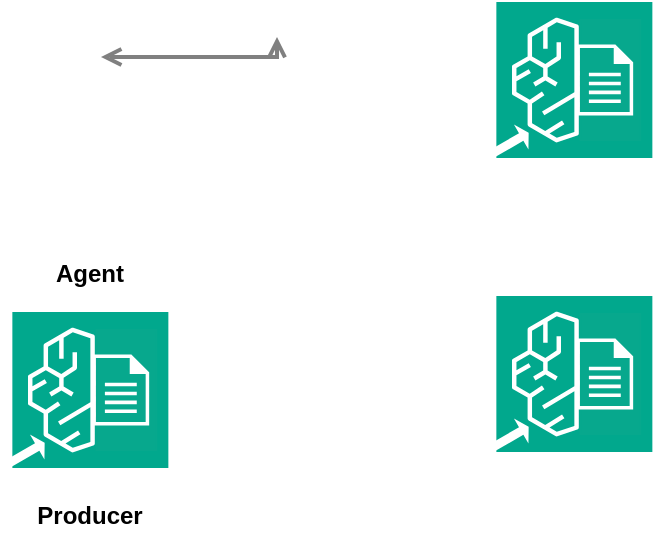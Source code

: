 <mxfile version="26.0.13">
  <diagram id="Ht1M8jgEwFfnCIfOTk4-" name="Page-1">
    <mxGraphModel dx="1734" dy="994" grid="0" gridSize="10" guides="1" tooltips="1" connect="1" arrows="1" fold="1" page="1" pageScale="1" pageWidth="1169" pageHeight="827" math="0" shadow="0">
      <root>
        <mxCell id="0" />
        <mxCell id="1" parent="0" />
        <mxCell id="UEzPUAAOIrF-is8g5C7q-125" style="edgeStyle=orthogonalEdgeStyle;rounded=0;orthogonalLoop=1;jettySize=auto;html=1;startArrow=open;startFill=0;endArrow=open;endFill=0;strokeWidth=2;strokeColor=#808080;" parent="1" target="UEzPUAAOIrF-is8g5C7q-112" edge="1">
          <mxGeometry relative="1" as="geometry">
            <Array as="points">
              <mxPoint x="530.5" y="101.5" />
              <mxPoint x="530.5" y="101.5" />
            </Array>
            <mxPoint x="490.5" y="101.5" as="sourcePoint" />
          </mxGeometry>
        </mxCell>
        <mxCell id="UEzPUAAOIrF-is8g5C7q-143" style="edgeStyle=orthogonalEdgeStyle;rounded=0;orthogonalLoop=1;jettySize=auto;html=1;startArrow=open;startFill=0;endArrow=open;endFill=0;strokeWidth=2;strokeColor=#808080;" parent="1" target="UEzPUAAOIrF-is8g5C7q-112" edge="1">
          <mxGeometry relative="1" as="geometry">
            <mxPoint x="490.5" y="121.5" as="sourcePoint" />
            <mxPoint x="578.5" y="111.5" as="targetPoint" />
            <Array as="points">
              <mxPoint x="530.5" y="121.5" />
              <mxPoint x="530.5" y="121.5" />
            </Array>
          </mxGeometry>
        </mxCell>
        <mxCell id="4PaeEq6nUEPhwIZASsdd-17" value="" style="group" vertex="1" connectable="0" parent="1">
          <mxGeometry x="682.002" y="94" width="84.677" height="82.429" as="geometry" />
        </mxCell>
        <mxCell id="4PaeEq6nUEPhwIZASsdd-18" value="" style="sketch=0;points=[[0,0,0],[0.25,0,0],[0.5,0,0],[0.75,0,0],[1,0,0],[0,1,0],[0.25,1,0],[0.5,1,0],[0.75,1,0],[1,1,0],[0,0.25,0],[0,0.5,0],[0,0.75,0],[1,0.25,0],[1,0.5,0],[1,0.75,0]];outlineConnect=0;fontColor=#232F3E;fillColor=#01A88D;strokeColor=#ffffff;dashed=0;verticalLabelPosition=bottom;verticalAlign=top;align=center;html=1;fontSize=12;fontStyle=0;aspect=fixed;shape=mxgraph.aws4.resourceIcon;resIcon=mxgraph.aws4.bedrock;" vertex="1" parent="4PaeEq6nUEPhwIZASsdd-17">
          <mxGeometry x="6.178" width="78" height="78" as="geometry" />
        </mxCell>
        <mxCell id="4PaeEq6nUEPhwIZASsdd-19" value="" style="rounded=0;whiteSpace=wrap;html=1;strokeColor=light-dark(#07a88d, #ededed);fillColor=light-dark(#07a88d, #ededed);" vertex="1" parent="4PaeEq6nUEPhwIZASsdd-17">
          <mxGeometry x="48.178" y="9" width="30" height="60" as="geometry" />
        </mxCell>
        <mxCell id="4PaeEq6nUEPhwIZASsdd-20" value="" style="sketch=0;aspect=fixed;pointerEvents=1;shadow=0;dashed=0;html=1;strokeColor=none;labelPosition=center;verticalLabelPosition=bottom;verticalAlign=top;align=center;fillColor=#FFFFFF;shape=mxgraph.mscae.enterprise.document" vertex="1" parent="4PaeEq6nUEPhwIZASsdd-17">
          <mxGeometry x="46.178" y="21.25" width="28.4" height="35.5" as="geometry" />
        </mxCell>
        <mxCell id="4PaeEq6nUEPhwIZASsdd-21" value="" style="shape=singleArrow;whiteSpace=wrap;html=1;rotation=-30;strokeColor=none;" vertex="1" parent="4PaeEq6nUEPhwIZASsdd-17">
          <mxGeometry x="2.178" y="63.5" width="21.6" height="14.5" as="geometry" />
        </mxCell>
        <mxCell id="4PaeEq6nUEPhwIZASsdd-22" value="" style="group" vertex="1" connectable="0" parent="1">
          <mxGeometry x="682.002" y="241" width="84.677" height="82.429" as="geometry" />
        </mxCell>
        <mxCell id="4PaeEq6nUEPhwIZASsdd-23" value="" style="sketch=0;points=[[0,0,0],[0.25,0,0],[0.5,0,0],[0.75,0,0],[1,0,0],[0,1,0],[0.25,1,0],[0.5,1,0],[0.75,1,0],[1,1,0],[0,0.25,0],[0,0.5,0],[0,0.75,0],[1,0.25,0],[1,0.5,0],[1,0.75,0]];outlineConnect=0;fontColor=#232F3E;fillColor=#01A88D;strokeColor=#ffffff;dashed=0;verticalLabelPosition=bottom;verticalAlign=top;align=center;html=1;fontSize=12;fontStyle=0;aspect=fixed;shape=mxgraph.aws4.resourceIcon;resIcon=mxgraph.aws4.bedrock;" vertex="1" parent="4PaeEq6nUEPhwIZASsdd-22">
          <mxGeometry x="6.178" width="78" height="78" as="geometry" />
        </mxCell>
        <mxCell id="4PaeEq6nUEPhwIZASsdd-24" value="" style="rounded=0;whiteSpace=wrap;html=1;strokeColor=light-dark(#07a88d, #ededed);fillColor=light-dark(#07a88d, #ededed);" vertex="1" parent="4PaeEq6nUEPhwIZASsdd-22">
          <mxGeometry x="48.178" y="9" width="30" height="60" as="geometry" />
        </mxCell>
        <mxCell id="4PaeEq6nUEPhwIZASsdd-25" value="" style="sketch=0;aspect=fixed;pointerEvents=1;shadow=0;dashed=0;html=1;strokeColor=none;labelPosition=center;verticalLabelPosition=bottom;verticalAlign=top;align=center;fillColor=#FFFFFF;shape=mxgraph.mscae.enterprise.document" vertex="1" parent="4PaeEq6nUEPhwIZASsdd-22">
          <mxGeometry x="46.178" y="21.25" width="28.4" height="35.5" as="geometry" />
        </mxCell>
        <mxCell id="4PaeEq6nUEPhwIZASsdd-26" value="" style="shape=singleArrow;whiteSpace=wrap;html=1;rotation=-30;strokeColor=none;" vertex="1" parent="4PaeEq6nUEPhwIZASsdd-22">
          <mxGeometry x="2.178" y="63.5" width="21.6" height="14.5" as="geometry" />
        </mxCell>
        <mxCell id="4PaeEq6nUEPhwIZASsdd-29" value="" style="group" vertex="1" connectable="0" parent="1">
          <mxGeometry x="440.002" y="215" width="84.677" height="151" as="geometry" />
        </mxCell>
        <mxCell id="4PaeEq6nUEPhwIZASsdd-13" value="" style="group" vertex="1" connectable="0" parent="4PaeEq6nUEPhwIZASsdd-29">
          <mxGeometry y="34" width="84.677" height="82.429" as="geometry" />
        </mxCell>
        <mxCell id="4PaeEq6nUEPhwIZASsdd-1" value="" style="sketch=0;points=[[0,0,0],[0.25,0,0],[0.5,0,0],[0.75,0,0],[1,0,0],[0,1,0],[0.25,1,0],[0.5,1,0],[0.75,1,0],[1,1,0],[0,0.25,0],[0,0.5,0],[0,0.75,0],[1,0.25,0],[1,0.5,0],[1,0.75,0]];outlineConnect=0;fontColor=#232F3E;fillColor=#01A88D;strokeColor=#ffffff;dashed=0;verticalLabelPosition=bottom;verticalAlign=top;align=center;html=1;fontSize=12;fontStyle=0;aspect=fixed;shape=mxgraph.aws4.resourceIcon;resIcon=mxgraph.aws4.bedrock;" vertex="1" parent="4PaeEq6nUEPhwIZASsdd-13">
          <mxGeometry x="6.178" width="78" height="78" as="geometry" />
        </mxCell>
        <mxCell id="4PaeEq6nUEPhwIZASsdd-7" value="" style="rounded=0;whiteSpace=wrap;html=1;strokeColor=light-dark(#07a88d, #ededed);fillColor=light-dark(#07a88d, #ededed);" vertex="1" parent="4PaeEq6nUEPhwIZASsdd-13">
          <mxGeometry x="48.178" y="9" width="30" height="60" as="geometry" />
        </mxCell>
        <mxCell id="4PaeEq6nUEPhwIZASsdd-10" value="" style="sketch=0;aspect=fixed;pointerEvents=1;shadow=0;dashed=0;html=1;strokeColor=none;labelPosition=center;verticalLabelPosition=bottom;verticalAlign=top;align=center;fillColor=#FFFFFF;shape=mxgraph.mscae.enterprise.document" vertex="1" parent="4PaeEq6nUEPhwIZASsdd-13">
          <mxGeometry x="46.178" y="21.25" width="28.4" height="35.5" as="geometry" />
        </mxCell>
        <mxCell id="4PaeEq6nUEPhwIZASsdd-12" value="" style="shape=singleArrow;whiteSpace=wrap;html=1;rotation=-30;strokeColor=none;" vertex="1" parent="4PaeEq6nUEPhwIZASsdd-13">
          <mxGeometry x="2.178" y="63.5" width="21.6" height="14.5" as="geometry" />
        </mxCell>
        <mxCell id="4PaeEq6nUEPhwIZASsdd-27" value="&lt;b&gt;Producer&lt;/b&gt;" style="text;html=1;align=center;verticalAlign=middle;whiteSpace=wrap;rounded=0;" vertex="1" parent="4PaeEq6nUEPhwIZASsdd-29">
          <mxGeometry x="14.998" y="121" width="60" height="30" as="geometry" />
        </mxCell>
        <mxCell id="4PaeEq6nUEPhwIZASsdd-28" value="&lt;b&gt;Agent&lt;/b&gt;" style="text;html=1;align=center;verticalAlign=middle;whiteSpace=wrap;rounded=0;" vertex="1" parent="4PaeEq6nUEPhwIZASsdd-29">
          <mxGeometry x="14.998" width="60" height="30" as="geometry" />
        </mxCell>
      </root>
    </mxGraphModel>
  </diagram>
</mxfile>
